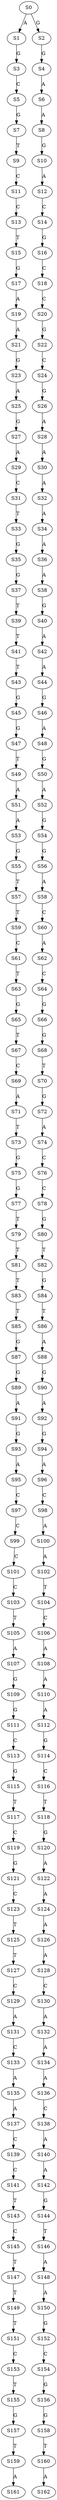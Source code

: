 strict digraph  {
	S0 -> S1 [ label = A ];
	S0 -> S2 [ label = G ];
	S1 -> S3 [ label = G ];
	S2 -> S4 [ label = G ];
	S3 -> S5 [ label = C ];
	S4 -> S6 [ label = A ];
	S5 -> S7 [ label = G ];
	S6 -> S8 [ label = A ];
	S7 -> S9 [ label = T ];
	S8 -> S10 [ label = G ];
	S9 -> S11 [ label = C ];
	S10 -> S12 [ label = A ];
	S11 -> S13 [ label = C ];
	S12 -> S14 [ label = C ];
	S13 -> S15 [ label = T ];
	S14 -> S16 [ label = G ];
	S15 -> S17 [ label = G ];
	S16 -> S18 [ label = C ];
	S17 -> S19 [ label = A ];
	S18 -> S20 [ label = C ];
	S19 -> S21 [ label = A ];
	S20 -> S22 [ label = G ];
	S21 -> S23 [ label = G ];
	S22 -> S24 [ label = C ];
	S23 -> S25 [ label = A ];
	S24 -> S26 [ label = G ];
	S25 -> S27 [ label = G ];
	S26 -> S28 [ label = A ];
	S27 -> S29 [ label = A ];
	S28 -> S30 [ label = A ];
	S29 -> S31 [ label = C ];
	S30 -> S32 [ label = A ];
	S31 -> S33 [ label = T ];
	S32 -> S34 [ label = A ];
	S33 -> S35 [ label = G ];
	S34 -> S36 [ label = A ];
	S35 -> S37 [ label = G ];
	S36 -> S38 [ label = A ];
	S37 -> S39 [ label = T ];
	S38 -> S40 [ label = G ];
	S39 -> S41 [ label = T ];
	S40 -> S42 [ label = A ];
	S41 -> S43 [ label = T ];
	S42 -> S44 [ label = A ];
	S43 -> S45 [ label = G ];
	S44 -> S46 [ label = G ];
	S45 -> S47 [ label = G ];
	S46 -> S48 [ label = A ];
	S47 -> S49 [ label = T ];
	S48 -> S50 [ label = G ];
	S49 -> S51 [ label = A ];
	S50 -> S52 [ label = A ];
	S51 -> S53 [ label = A ];
	S52 -> S54 [ label = G ];
	S53 -> S55 [ label = G ];
	S54 -> S56 [ label = G ];
	S55 -> S57 [ label = T ];
	S56 -> S58 [ label = A ];
	S57 -> S59 [ label = T ];
	S58 -> S60 [ label = C ];
	S59 -> S61 [ label = C ];
	S60 -> S62 [ label = A ];
	S61 -> S63 [ label = T ];
	S62 -> S64 [ label = C ];
	S63 -> S65 [ label = G ];
	S64 -> S66 [ label = G ];
	S65 -> S67 [ label = T ];
	S66 -> S68 [ label = G ];
	S67 -> S69 [ label = C ];
	S68 -> S70 [ label = T ];
	S69 -> S71 [ label = A ];
	S70 -> S72 [ label = G ];
	S71 -> S73 [ label = T ];
	S72 -> S74 [ label = A ];
	S73 -> S75 [ label = G ];
	S74 -> S76 [ label = C ];
	S75 -> S77 [ label = G ];
	S76 -> S78 [ label = C ];
	S77 -> S79 [ label = T ];
	S78 -> S80 [ label = G ];
	S79 -> S81 [ label = T ];
	S80 -> S82 [ label = T ];
	S81 -> S83 [ label = T ];
	S82 -> S84 [ label = G ];
	S83 -> S85 [ label = T ];
	S84 -> S86 [ label = T ];
	S85 -> S87 [ label = G ];
	S86 -> S88 [ label = A ];
	S87 -> S89 [ label = G ];
	S88 -> S90 [ label = G ];
	S89 -> S91 [ label = A ];
	S90 -> S92 [ label = A ];
	S91 -> S93 [ label = G ];
	S92 -> S94 [ label = G ];
	S93 -> S95 [ label = A ];
	S94 -> S96 [ label = A ];
	S95 -> S97 [ label = C ];
	S96 -> S98 [ label = C ];
	S97 -> S99 [ label = C ];
	S98 -> S100 [ label = A ];
	S99 -> S101 [ label = C ];
	S100 -> S102 [ label = A ];
	S101 -> S103 [ label = C ];
	S102 -> S104 [ label = T ];
	S103 -> S105 [ label = T ];
	S104 -> S106 [ label = C ];
	S105 -> S107 [ label = A ];
	S106 -> S108 [ label = A ];
	S107 -> S109 [ label = G ];
	S108 -> S110 [ label = A ];
	S109 -> S111 [ label = G ];
	S110 -> S112 [ label = A ];
	S111 -> S113 [ label = C ];
	S112 -> S114 [ label = G ];
	S113 -> S115 [ label = G ];
	S114 -> S116 [ label = C ];
	S115 -> S117 [ label = T ];
	S116 -> S118 [ label = T ];
	S117 -> S119 [ label = C ];
	S118 -> S120 [ label = G ];
	S119 -> S121 [ label = G ];
	S120 -> S122 [ label = A ];
	S121 -> S123 [ label = C ];
	S122 -> S124 [ label = A ];
	S123 -> S125 [ label = T ];
	S124 -> S126 [ label = A ];
	S125 -> S127 [ label = T ];
	S126 -> S128 [ label = A ];
	S127 -> S129 [ label = C ];
	S128 -> S130 [ label = C ];
	S129 -> S131 [ label = A ];
	S130 -> S132 [ label = A ];
	S131 -> S133 [ label = C ];
	S132 -> S134 [ label = A ];
	S133 -> S135 [ label = A ];
	S134 -> S136 [ label = A ];
	S135 -> S137 [ label = A ];
	S136 -> S138 [ label = C ];
	S137 -> S139 [ label = C ];
	S138 -> S140 [ label = A ];
	S139 -> S141 [ label = C ];
	S140 -> S142 [ label = A ];
	S141 -> S143 [ label = T ];
	S142 -> S144 [ label = G ];
	S143 -> S145 [ label = C ];
	S144 -> S146 [ label = T ];
	S145 -> S147 [ label = T ];
	S146 -> S148 [ label = A ];
	S147 -> S149 [ label = T ];
	S148 -> S150 [ label = A ];
	S149 -> S151 [ label = T ];
	S150 -> S152 [ label = G ];
	S151 -> S153 [ label = C ];
	S152 -> S154 [ label = C ];
	S153 -> S155 [ label = T ];
	S154 -> S156 [ label = G ];
	S155 -> S157 [ label = G ];
	S156 -> S158 [ label = G ];
	S157 -> S159 [ label = T ];
	S158 -> S160 [ label = T ];
	S159 -> S161 [ label = A ];
	S160 -> S162 [ label = A ];
}

